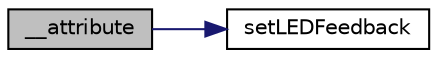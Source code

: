 digraph "__attribute"
{
 // LATEX_PDF_SIZE
  edge [fontname="Helvetica",fontsize="10",labelfontname="Helvetica",labelfontsize="10"];
  node [fontname="Helvetica",fontsize="10",shape=record];
  rankdir="LR";
  Node1 [label="__attribute",height=0.2,width=0.4,color="black", fillcolor="grey75", style="filled", fontcolor="black",tooltip=" "];
  Node1 -> Node2 [color="midnightblue",fontsize="10",style="solid",fontname="Helvetica"];
  Node2 [label="setLEDFeedback",height=0.2,width=0.4,color="black", fillcolor="white", style="filled",URL="$group___feedback_l_e_d_functions.html#gaa5949b509ec061d9239867caa628cfec",tooltip=" "];
}
